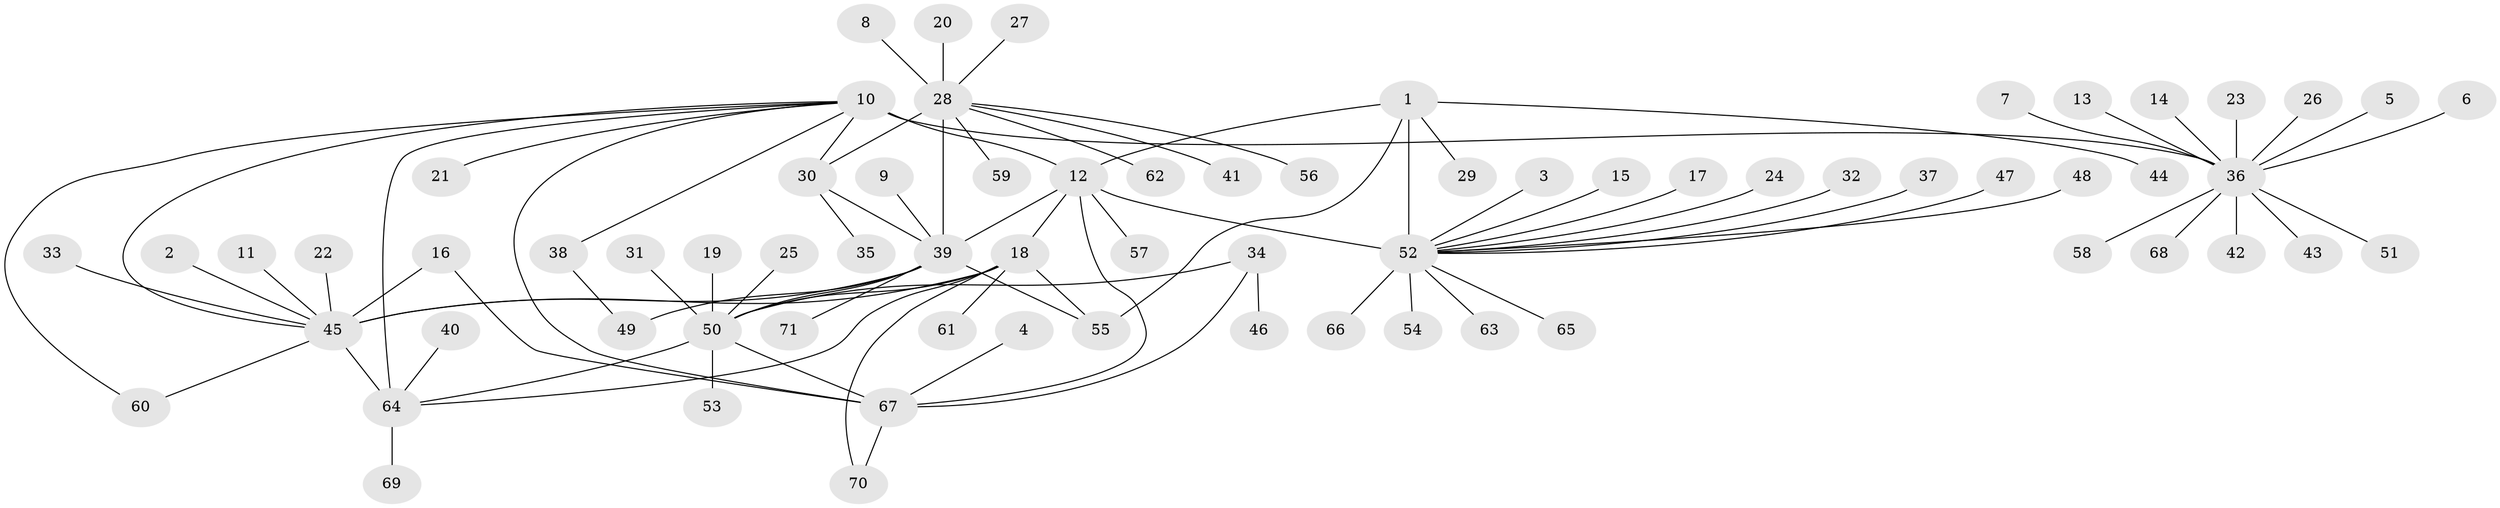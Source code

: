 // original degree distribution, {14: 0.014084507042253521, 9: 0.06338028169014084, 7: 0.06338028169014084, 15: 0.007042253521126761, 10: 0.056338028169014086, 11: 0.014084507042253521, 8: 0.007042253521126761, 12: 0.007042253521126761, 6: 0.014084507042253521, 2: 0.11267605633802817, 3: 0.056338028169014086, 1: 0.5845070422535211}
// Generated by graph-tools (version 1.1) at 2025/02/03/09/25 03:02:48]
// undirected, 71 vertices, 88 edges
graph export_dot {
graph [start="1"]
  node [color=gray90,style=filled];
  1;
  2;
  3;
  4;
  5;
  6;
  7;
  8;
  9;
  10;
  11;
  12;
  13;
  14;
  15;
  16;
  17;
  18;
  19;
  20;
  21;
  22;
  23;
  24;
  25;
  26;
  27;
  28;
  29;
  30;
  31;
  32;
  33;
  34;
  35;
  36;
  37;
  38;
  39;
  40;
  41;
  42;
  43;
  44;
  45;
  46;
  47;
  48;
  49;
  50;
  51;
  52;
  53;
  54;
  55;
  56;
  57;
  58;
  59;
  60;
  61;
  62;
  63;
  64;
  65;
  66;
  67;
  68;
  69;
  70;
  71;
  1 -- 12 [weight=4.0];
  1 -- 29 [weight=1.0];
  1 -- 44 [weight=1.0];
  1 -- 52 [weight=6.0];
  1 -- 55 [weight=1.0];
  2 -- 45 [weight=1.0];
  3 -- 52 [weight=1.0];
  4 -- 67 [weight=1.0];
  5 -- 36 [weight=1.0];
  6 -- 36 [weight=1.0];
  7 -- 36 [weight=1.0];
  8 -- 28 [weight=1.0];
  9 -- 39 [weight=1.0];
  10 -- 12 [weight=1.0];
  10 -- 21 [weight=1.0];
  10 -- 30 [weight=1.0];
  10 -- 36 [weight=10.0];
  10 -- 38 [weight=1.0];
  10 -- 45 [weight=1.0];
  10 -- 60 [weight=1.0];
  10 -- 64 [weight=1.0];
  10 -- 67 [weight=1.0];
  11 -- 45 [weight=1.0];
  12 -- 18 [weight=1.0];
  12 -- 39 [weight=1.0];
  12 -- 52 [weight=6.0];
  12 -- 57 [weight=1.0];
  12 -- 67 [weight=1.0];
  13 -- 36 [weight=1.0];
  14 -- 36 [weight=1.0];
  15 -- 52 [weight=1.0];
  16 -- 45 [weight=1.0];
  16 -- 67 [weight=1.0];
  17 -- 52 [weight=1.0];
  18 -- 45 [weight=8.0];
  18 -- 50 [weight=1.0];
  18 -- 55 [weight=1.0];
  18 -- 61 [weight=1.0];
  18 -- 64 [weight=2.0];
  18 -- 70 [weight=1.0];
  19 -- 50 [weight=1.0];
  20 -- 28 [weight=1.0];
  22 -- 45 [weight=1.0];
  23 -- 36 [weight=1.0];
  24 -- 52 [weight=1.0];
  25 -- 50 [weight=1.0];
  26 -- 36 [weight=1.0];
  27 -- 28 [weight=1.0];
  28 -- 30 [weight=3.0];
  28 -- 39 [weight=9.0];
  28 -- 41 [weight=1.0];
  28 -- 56 [weight=1.0];
  28 -- 59 [weight=1.0];
  28 -- 62 [weight=1.0];
  30 -- 35 [weight=1.0];
  30 -- 39 [weight=3.0];
  31 -- 50 [weight=1.0];
  32 -- 52 [weight=1.0];
  33 -- 45 [weight=1.0];
  34 -- 46 [weight=1.0];
  34 -- 50 [weight=5.0];
  34 -- 67 [weight=1.0];
  36 -- 42 [weight=1.0];
  36 -- 43 [weight=1.0];
  36 -- 51 [weight=1.0];
  36 -- 58 [weight=1.0];
  36 -- 68 [weight=1.0];
  37 -- 52 [weight=1.0];
  38 -- 49 [weight=1.0];
  39 -- 45 [weight=1.0];
  39 -- 49 [weight=1.0];
  39 -- 50 [weight=1.0];
  39 -- 55 [weight=1.0];
  39 -- 71 [weight=1.0];
  40 -- 64 [weight=1.0];
  45 -- 60 [weight=1.0];
  45 -- 64 [weight=4.0];
  47 -- 52 [weight=1.0];
  48 -- 52 [weight=1.0];
  50 -- 53 [weight=1.0];
  50 -- 64 [weight=1.0];
  50 -- 67 [weight=5.0];
  52 -- 54 [weight=1.0];
  52 -- 63 [weight=1.0];
  52 -- 65 [weight=1.0];
  52 -- 66 [weight=1.0];
  64 -- 69 [weight=1.0];
  67 -- 70 [weight=1.0];
}
